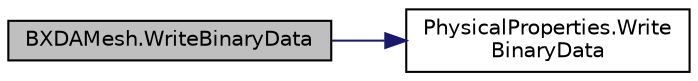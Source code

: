 digraph "BXDAMesh.WriteBinaryData"
{
  edge [fontname="Helvetica",fontsize="10",labelfontname="Helvetica",labelfontsize="10"];
  node [fontname="Helvetica",fontsize="10",shape=record];
  rankdir="LR";
  Node6 [label="BXDAMesh.WriteBinaryData",height=0.2,width=0.4,color="black", fillcolor="grey75", style="filled", fontcolor="black"];
  Node6 -> Node7 [color="midnightblue",fontsize="10",style="solid"];
  Node7 [label="PhysicalProperties.Write\lBinaryData",height=0.2,width=0.4,color="black", fillcolor="white", style="filled",URL="$class_physical_properties.html#afcdfb13e380a0b9870af47fb7785d4de",tooltip="Serializes this object to the given stream "];
}
